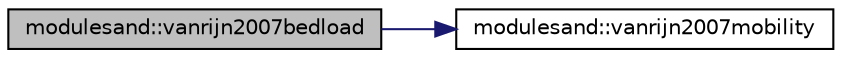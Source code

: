 digraph "modulesand::vanrijn2007bedload"
{
 // LATEX_PDF_SIZE
  edge [fontname="Helvetica",fontsize="10",labelfontname="Helvetica",labelfontsize="10"];
  node [fontname="Helvetica",fontsize="10",shape=record];
  rankdir="LR";
  Node1 [label="modulesand::vanrijn2007bedload",height=0.2,width=0.4,color="black", fillcolor="grey75", style="filled", fontcolor="black",tooltip=" "];
  Node1 -> Node2 [color="midnightblue",fontsize="10",style="solid"];
  Node2 [label="modulesand::vanrijn2007mobility",height=0.2,width=0.4,color="black", fillcolor="white", style="filled",URL="$namespacemodulesand.html#a484efe5d2e2a5463e1f1257ca84852b1",tooltip=" "];
}
